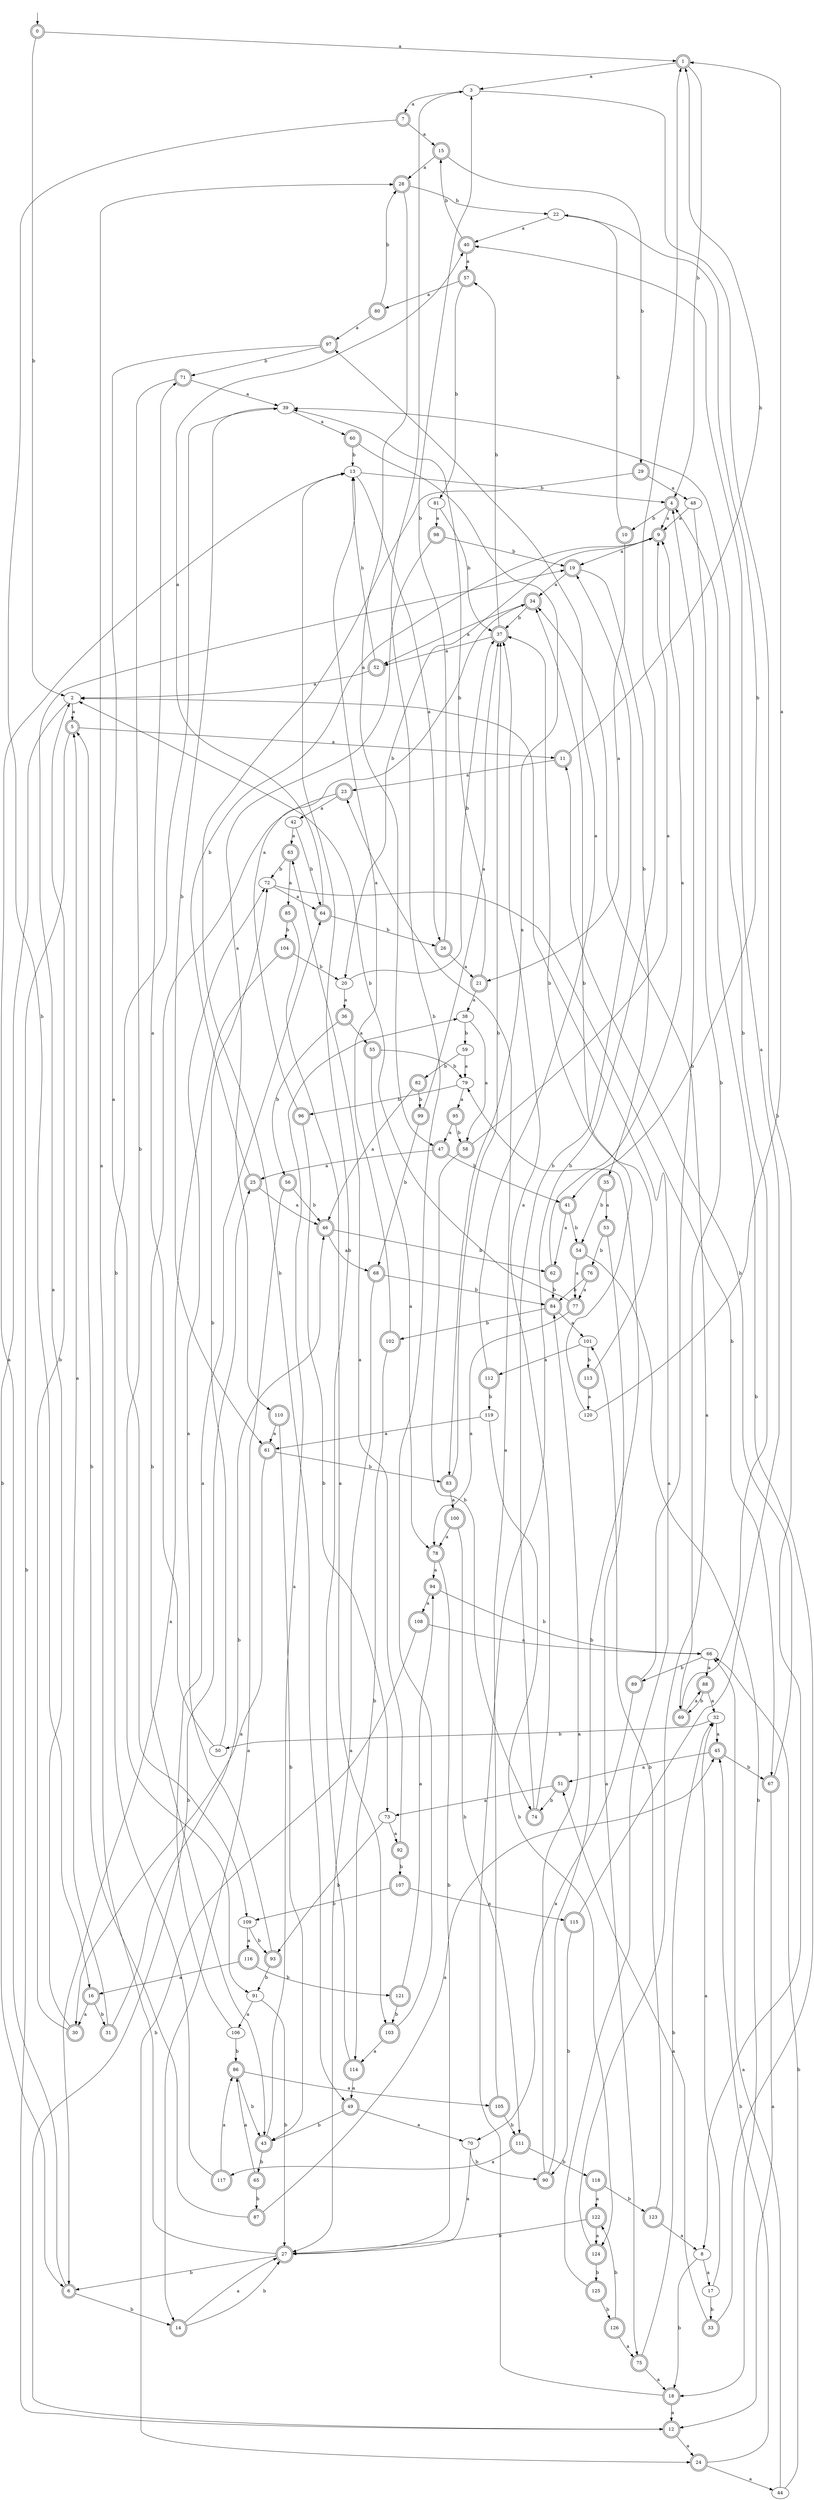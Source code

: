 digraph RandomDFA {
  __start0 [label="", shape=none];
  __start0 -> 0 [label=""];
  0 [shape=circle] [shape=doublecircle]
  0 -> 1 [label="a"]
  0 -> 2 [label="b"]
  1 [shape=doublecircle]
  1 -> 3 [label="a"]
  1 -> 4 [label="b"]
  2
  2 -> 5 [label="a"]
  2 -> 6 [label="b"]
  3
  3 -> 7 [label="a"]
  3 -> 8 [label="b"]
  4 [shape=doublecircle]
  4 -> 9 [label="a"]
  4 -> 10 [label="b"]
  5 [shape=doublecircle]
  5 -> 11 [label="a"]
  5 -> 12 [label="b"]
  6 [shape=doublecircle]
  6 -> 13 [label="a"]
  6 -> 14 [label="b"]
  7 [shape=doublecircle]
  7 -> 15 [label="a"]
  7 -> 16 [label="b"]
  8
  8 -> 17 [label="a"]
  8 -> 18 [label="b"]
  9 [shape=doublecircle]
  9 -> 19 [label="a"]
  9 -> 20 [label="b"]
  10 [shape=doublecircle]
  10 -> 21 [label="a"]
  10 -> 22 [label="b"]
  11 [shape=doublecircle]
  11 -> 23 [label="a"]
  11 -> 1 [label="b"]
  12 [shape=doublecircle]
  12 -> 24 [label="a"]
  12 -> 25 [label="b"]
  13
  13 -> 26 [label="a"]
  13 -> 4 [label="b"]
  14 [shape=doublecircle]
  14 -> 27 [label="a"]
  14 -> 27 [label="b"]
  15 [shape=doublecircle]
  15 -> 28 [label="a"]
  15 -> 29 [label="b"]
  16 [shape=doublecircle]
  16 -> 30 [label="a"]
  16 -> 31 [label="b"]
  17
  17 -> 32 [label="a"]
  17 -> 33 [label="b"]
  18 [shape=doublecircle]
  18 -> 12 [label="a"]
  18 -> 1 [label="b"]
  19 [shape=doublecircle]
  19 -> 34 [label="a"]
  19 -> 35 [label="b"]
  20
  20 -> 36 [label="a"]
  20 -> 37 [label="b"]
  21 [shape=doublecircle]
  21 -> 38 [label="a"]
  21 -> 39 [label="b"]
  22
  22 -> 40 [label="a"]
  22 -> 41 [label="b"]
  23 [shape=doublecircle]
  23 -> 42 [label="a"]
  23 -> 43 [label="b"]
  24 [shape=doublecircle]
  24 -> 44 [label="a"]
  24 -> 45 [label="b"]
  25 [shape=doublecircle]
  25 -> 46 [label="a"]
  25 -> 9 [label="b"]
  26 [shape=doublecircle]
  26 -> 21 [label="a"]
  26 -> 3 [label="b"]
  27 [shape=doublecircle]
  27 -> 28 [label="a"]
  27 -> 6 [label="b"]
  28 [shape=doublecircle]
  28 -> 47 [label="a"]
  28 -> 22 [label="b"]
  29 [shape=doublecircle]
  29 -> 48 [label="a"]
  29 -> 49 [label="b"]
  30 [shape=doublecircle]
  30 -> 19 [label="a"]
  30 -> 2 [label="b"]
  31 [shape=doublecircle]
  31 -> 5 [label="a"]
  31 -> 46 [label="b"]
  32
  32 -> 45 [label="a"]
  32 -> 50 [label="b"]
  33 [shape=doublecircle]
  33 -> 51 [label="a"]
  33 -> 4 [label="b"]
  34 [shape=doublecircle]
  34 -> 52 [label="a"]
  34 -> 37 [label="b"]
  35 [shape=doublecircle]
  35 -> 53 [label="a"]
  35 -> 54 [label="b"]
  36 [shape=doublecircle]
  36 -> 55 [label="a"]
  36 -> 56 [label="b"]
  37 [shape=doublecircle]
  37 -> 52 [label="a"]
  37 -> 57 [label="b"]
  38
  38 -> 58 [label="a"]
  38 -> 59 [label="b"]
  39
  39 -> 60 [label="a"]
  39 -> 61 [label="b"]
  40 [shape=doublecircle]
  40 -> 57 [label="a"]
  40 -> 15 [label="b"]
  41 [shape=doublecircle]
  41 -> 62 [label="a"]
  41 -> 54 [label="b"]
  42
  42 -> 63 [label="a"]
  42 -> 64 [label="b"]
  43 [shape=doublecircle]
  43 -> 38 [label="a"]
  43 -> 65 [label="b"]
  44
  44 -> 66 [label="a"]
  44 -> 66 [label="b"]
  45 [shape=doublecircle]
  45 -> 51 [label="a"]
  45 -> 67 [label="b"]
  46 [shape=doublecircle]
  46 -> 68 [label="a"]
  46 -> 62 [label="b"]
  47 [shape=doublecircle]
  47 -> 25 [label="a"]
  47 -> 41 [label="b"]
  48
  48 -> 9 [label="a"]
  48 -> 69 [label="b"]
  49 [shape=doublecircle]
  49 -> 70 [label="a"]
  49 -> 43 [label="b"]
  50
  50 -> 71 [label="a"]
  50 -> 72 [label="b"]
  51 [shape=doublecircle]
  51 -> 73 [label="a"]
  51 -> 74 [label="b"]
  52 [shape=doublecircle]
  52 -> 2 [label="a"]
  52 -> 13 [label="b"]
  53 [shape=doublecircle]
  53 -> 75 [label="a"]
  53 -> 76 [label="b"]
  54 [shape=doublecircle]
  54 -> 77 [label="a"]
  54 -> 18 [label="b"]
  55 [shape=doublecircle]
  55 -> 78 [label="a"]
  55 -> 79 [label="b"]
  56 [shape=doublecircle]
  56 -> 14 [label="a"]
  56 -> 46 [label="b"]
  57 [shape=doublecircle]
  57 -> 80 [label="a"]
  57 -> 81 [label="b"]
  58 [shape=doublecircle]
  58 -> 9 [label="a"]
  58 -> 74 [label="b"]
  59
  59 -> 79 [label="a"]
  59 -> 82 [label="b"]
  60 [shape=doublecircle]
  60 -> 83 [label="a"]
  60 -> 13 [label="b"]
  61 [shape=doublecircle]
  61 -> 30 [label="a"]
  61 -> 83 [label="b"]
  62 [shape=doublecircle]
  62 -> 9 [label="a"]
  62 -> 84 [label="b"]
  63 [shape=doublecircle]
  63 -> 85 [label="a"]
  63 -> 72 [label="b"]
  64 [shape=doublecircle]
  64 -> 40 [label="a"]
  64 -> 26 [label="b"]
  65 [shape=doublecircle]
  65 -> 86 [label="a"]
  65 -> 87 [label="b"]
  66
  66 -> 88 [label="a"]
  66 -> 89 [label="b"]
  67 [shape=doublecircle]
  67 -> 12 [label="a"]
  67 -> 11 [label="b"]
  68 [shape=doublecircle]
  68 -> 27 [label="a"]
  68 -> 84 [label="b"]
  69 [shape=doublecircle]
  69 -> 88 [label="a"]
  69 -> 39 [label="b"]
  70
  70 -> 27 [label="a"]
  70 -> 90 [label="b"]
  71 [shape=doublecircle]
  71 -> 39 [label="a"]
  71 -> 91 [label="b"]
  72
  72 -> 64 [label="a"]
  72 -> 67 [label="b"]
  73
  73 -> 92 [label="a"]
  73 -> 93 [label="b"]
  74 [shape=doublecircle]
  74 -> 37 [label="a"]
  74 -> 19 [label="b"]
  75 [shape=doublecircle]
  75 -> 18 [label="a"]
  75 -> 32 [label="b"]
  76 [shape=doublecircle]
  76 -> 77 [label="a"]
  76 -> 84 [label="b"]
  77 [shape=doublecircle]
  77 -> 78 [label="a"]
  77 -> 2 [label="b"]
  78 [shape=doublecircle]
  78 -> 94 [label="a"]
  78 -> 27 [label="b"]
  79
  79 -> 95 [label="a"]
  79 -> 96 [label="b"]
  80 [shape=doublecircle]
  80 -> 97 [label="a"]
  80 -> 28 [label="b"]
  81
  81 -> 98 [label="a"]
  81 -> 37 [label="b"]
  82 [shape=doublecircle]
  82 -> 46 [label="a"]
  82 -> 99 [label="b"]
  83 [shape=doublecircle]
  83 -> 100 [label="a"]
  83 -> 37 [label="b"]
  84 [shape=doublecircle]
  84 -> 101 [label="a"]
  84 -> 102 [label="b"]
  85 [shape=doublecircle]
  85 -> 103 [label="a"]
  85 -> 104 [label="b"]
  86 [shape=doublecircle]
  86 -> 105 [label="a"]
  86 -> 43 [label="b"]
  87 [shape=doublecircle]
  87 -> 45 [label="a"]
  87 -> 5 [label="b"]
  88 [shape=doublecircle]
  88 -> 32 [label="a"]
  88 -> 69 [label="b"]
  89 [shape=doublecircle]
  89 -> 70 [label="a"]
  89 -> 4 [label="b"]
  90 [shape=doublecircle]
  90 -> 84 [label="a"]
  90 -> 79 [label="b"]
  91
  91 -> 106 [label="a"]
  91 -> 27 [label="b"]
  92 [shape=doublecircle]
  92 -> 63 [label="a"]
  92 -> 107 [label="b"]
  93 [shape=doublecircle]
  93 -> 72 [label="a"]
  93 -> 91 [label="b"]
  94 [shape=doublecircle]
  94 -> 108 [label="a"]
  94 -> 66 [label="b"]
  95 [shape=doublecircle]
  95 -> 47 [label="a"]
  95 -> 58 [label="b"]
  96 [shape=doublecircle]
  96 -> 34 [label="a"]
  96 -> 73 [label="b"]
  97 [shape=doublecircle]
  97 -> 109 [label="a"]
  97 -> 71 [label="b"]
  98 [shape=doublecircle]
  98 -> 110 [label="a"]
  98 -> 19 [label="b"]
  99 [shape=doublecircle]
  99 -> 37 [label="a"]
  99 -> 68 [label="b"]
  100 [shape=doublecircle]
  100 -> 78 [label="a"]
  100 -> 111 [label="b"]
  101
  101 -> 112 [label="a"]
  101 -> 113 [label="b"]
  102 [shape=doublecircle]
  102 -> 13 [label="a"]
  102 -> 114 [label="b"]
  103 [shape=doublecircle]
  103 -> 114 [label="a"]
  103 -> 3 [label="b"]
  104 [shape=doublecircle]
  104 -> 6 [label="a"]
  104 -> 20 [label="b"]
  105 [shape=doublecircle]
  105 -> 23 [label="a"]
  105 -> 111 [label="b"]
  106
  106 -> 64 [label="a"]
  106 -> 86 [label="b"]
  107 [shape=doublecircle]
  107 -> 115 [label="a"]
  107 -> 109 [label="b"]
  108 [shape=doublecircle]
  108 -> 66 [label="a"]
  108 -> 24 [label="b"]
  109
  109 -> 116 [label="a"]
  109 -> 93 [label="b"]
  110 [shape=doublecircle]
  110 -> 61 [label="a"]
  110 -> 43 [label="b"]
  111 [shape=doublecircle]
  111 -> 117 [label="a"]
  111 -> 118 [label="b"]
  112 [shape=doublecircle]
  112 -> 97 [label="a"]
  112 -> 119 [label="b"]
  113 [shape=doublecircle]
  113 -> 120 [label="a"]
  113 -> 37 [label="b"]
  114 [shape=doublecircle]
  114 -> 49 [label="a"]
  114 -> 13 [label="b"]
  115 [shape=doublecircle]
  115 -> 40 [label="a"]
  115 -> 90 [label="b"]
  116 [shape=doublecircle]
  116 -> 16 [label="a"]
  116 -> 121 [label="b"]
  117 [shape=doublecircle]
  117 -> 86 [label="a"]
  117 -> 39 [label="b"]
  118 [shape=doublecircle]
  118 -> 122 [label="a"]
  118 -> 123 [label="b"]
  119
  119 -> 61 [label="a"]
  119 -> 124 [label="b"]
  120
  120 -> 1 [label="a"]
  120 -> 34 [label="b"]
  121 [shape=doublecircle]
  121 -> 94 [label="a"]
  121 -> 103 [label="b"]
  122 [shape=doublecircle]
  122 -> 124 [label="a"]
  122 -> 27 [label="b"]
  123 [shape=doublecircle]
  123 -> 8 [label="a"]
  123 -> 101 [label="b"]
  124 [shape=doublecircle]
  124 -> 34 [label="a"]
  124 -> 125 [label="b"]
  125 [shape=doublecircle]
  125 -> 2 [label="a"]
  125 -> 126 [label="b"]
  126 [shape=doublecircle]
  126 -> 75 [label="a"]
  126 -> 122 [label="b"]
}
